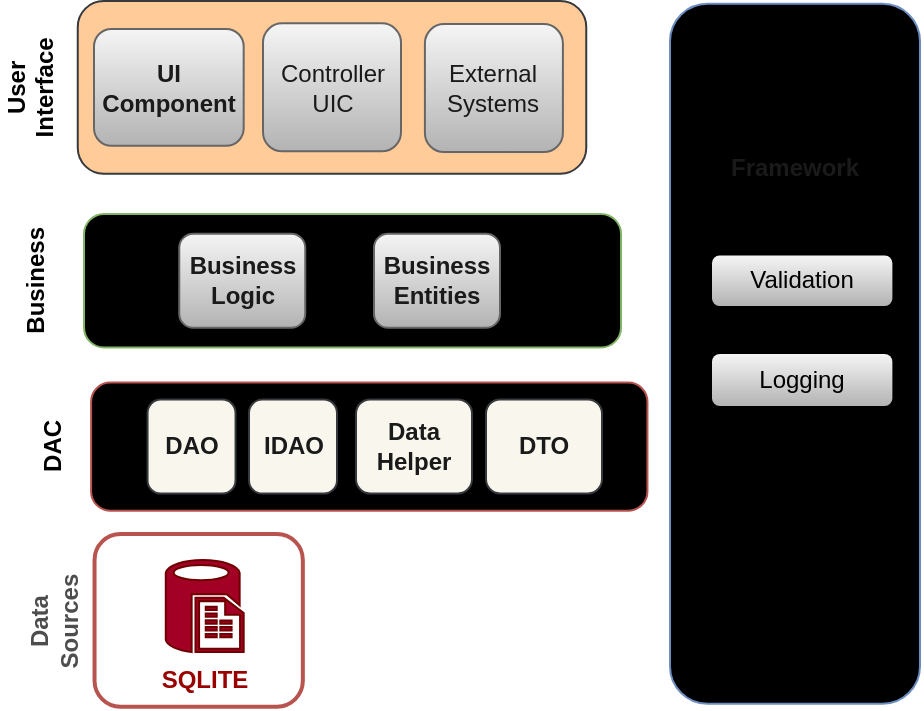 <mxfile>
    <diagram id="WG-ppkhtf5jzlwQEVXio" name="Page-1">
        <mxGraphModel dx="851" dy="553" grid="0" gridSize="10" guides="1" tooltips="1" connect="1" arrows="1" fold="1" page="1" pageScale="1" pageWidth="850" pageHeight="1100" background="light-dark(#FFFFFF,#FFFFFF)" math="0" shadow="0">
            <root>
                <mxCell id="0"/>
                <mxCell id="1" parent="0"/>
                <mxCell id="2" value="&lt;font&gt;&lt;b style=&quot;&quot;&gt;&lt;font style=&quot;color: light-dark(rgb(0, 0, 0), rgb(0, 0, 0));&quot;&gt;DAC&lt;br&gt;&lt;br&gt;&lt;br&gt;&lt;br&gt;&lt;br&gt;&lt;br&gt;&lt;br&gt;&lt;br&gt;&lt;br&gt;&lt;br&gt;&lt;br&gt;&lt;br&gt;&lt;br&gt;&lt;br&gt;&lt;br&gt;&lt;br&gt;&lt;br&gt;&lt;br&gt;&lt;br&gt;&lt;br&gt;&lt;br&gt;&lt;br&gt;&lt;/font&gt;&lt;/b&gt;&lt;br&gt;&lt;/font&gt;" style="rounded=1;whiteSpace=wrap;html=1;fillColor=light-dark(#F8CECC,#99004D);strokeColor=#b85450;rotation=-90;gradientColor=#ea6b66;" vertex="1" parent="1">
                    <mxGeometry x="305.63" y="492.22" width="64.03" height="278.17" as="geometry"/>
                </mxCell>
                <mxCell id="3" value="&lt;font color=&quot;#1a1a1a&quot;&gt;&lt;b&gt;DAO&lt;/b&gt;&lt;br&gt;&lt;/font&gt;" style="rounded=1;whiteSpace=wrap;html=1;fillColor=#f9f7ed;strokeColor=#36393d;" vertex="1" parent="1">
                    <mxGeometry x="226.77" y="607.8" width="44" height="47" as="geometry"/>
                </mxCell>
                <mxCell id="4" value="&lt;font color=&quot;#1a1a1a&quot;&gt;&lt;b&gt;Data Helper&lt;/b&gt;&lt;br&gt;&lt;/font&gt;" style="rounded=1;whiteSpace=wrap;html=1;fillColor=#f9f7ed;strokeColor=#36393d;" vertex="1" parent="1">
                    <mxGeometry x="331" y="607.69" width="58" height="47" as="geometry"/>
                </mxCell>
                <mxCell id="6" value="&lt;font color=&quot;#1a1a1a&quot;&gt;&lt;b&gt;Framework&lt;/b&gt;&lt;br&gt;&lt;br&gt;&lt;br&gt;&lt;br&gt;&lt;br&gt;&lt;br&gt;&lt;br&gt;&lt;br&gt;&lt;br&gt;&lt;br&gt;&lt;br&gt;&lt;br&gt;&lt;br&gt;&lt;br&gt;&lt;/font&gt;" style="rounded=1;whiteSpace=wrap;html=1;fillColor=light-dark(#DAE8FC,#003366);strokeColor=#6c8ebf;gradientColor=#7ea6e0;" vertex="1" parent="1">
                    <mxGeometry x="488" y="409.85" width="125" height="350" as="geometry"/>
                </mxCell>
                <mxCell id="7" value="&lt;span style=&quot;&quot;&gt;&lt;font color=&quot;#000000&quot;&gt;Validation&lt;/font&gt;&lt;/span&gt;" style="rounded=1;whiteSpace=wrap;html=1;fillColor=#f5f5f5;strokeColor=none;gradientColor=#b3b3b3;" vertex="1" parent="1">
                    <mxGeometry x="509.0" y="535.8" width="90.19" height="25.14" as="geometry"/>
                </mxCell>
                <mxCell id="9" value="&lt;span style=&quot;&quot;&gt;&lt;font color=&quot;#000000&quot;&gt;Logging&lt;/font&gt;&lt;/span&gt;" style="rounded=1;whiteSpace=wrap;html=1;fillColor=#f5f5f5;strokeColor=none;gradientColor=#b3b3b3;" vertex="1" parent="1">
                    <mxGeometry x="509.0" y="585" width="90.19" height="25.97" as="geometry"/>
                </mxCell>
                <mxCell id="12" value="&lt;font&gt;&lt;b style=&quot;&quot;&gt;&lt;font style=&quot;color: light-dark(rgb(0, 0, 0), rgb(0, 0, 0));&quot;&gt;Business&lt;br&gt;&lt;br&gt;&lt;br&gt;&lt;br&gt;&lt;br&gt;&lt;br&gt;&lt;br&gt;&lt;br&gt;&lt;br&gt;&lt;br&gt;&lt;br&gt;&lt;br&gt;&lt;br&gt;&lt;br&gt;&lt;br&gt;&lt;br&gt;&lt;br&gt;&lt;br&gt;&lt;br&gt;&lt;br&gt;&lt;br&gt;&lt;br&gt;&lt;/font&gt;&lt;/b&gt;&lt;br&gt;&lt;/font&gt;" style="rounded=1;whiteSpace=wrap;html=1;fillColor=light-dark(#D5E8D4,#006600);strokeColor=#82b366;rotation=-90;gradientColor=#97d077;" vertex="1" parent="1">
                    <mxGeometry x="295.88" y="414.12" width="66.78" height="268.51" as="geometry"/>
                </mxCell>
                <mxCell id="13" value="&lt;span style=&quot;color: rgb(26, 26, 26);&quot;&gt;&lt;b&gt;Business Logic&lt;/b&gt;&lt;/span&gt;" style="rounded=1;whiteSpace=wrap;html=1;fillColor=#f5f5f5;strokeColor=#666666;gradientColor=#b3b3b3;" vertex="1" parent="1">
                    <mxGeometry x="242.63" y="524.87" width="63" height="47" as="geometry"/>
                </mxCell>
                <mxCell id="14" value="&lt;font color=&quot;#1a1a1a&quot;&gt;&lt;b&gt;Business Entities&lt;/b&gt;&lt;/font&gt;" style="rounded=1;whiteSpace=wrap;html=1;fillColor=#f5f5f5;strokeColor=#666666;gradientColor=#b3b3b3;" vertex="1" parent="1">
                    <mxGeometry x="340" y="524.87" width="63" height="47" as="geometry"/>
                </mxCell>
                <mxCell id="18" value="&lt;b style=&quot;&quot;&gt;&lt;font style=&quot;color: light-dark(rgb(77, 77, 77), rgb(0, 0, 0));&quot;&gt;Data&lt;br&gt;Sources&lt;br&gt;&lt;br&gt;&lt;br&gt;&lt;br&gt;&lt;br&gt;&lt;br&gt;&lt;br&gt;&lt;br&gt;&lt;br&gt;&lt;br&gt;&lt;/font&gt;&lt;br&gt;&lt;/b&gt;" style="rounded=1;whiteSpace=wrap;html=1;fillColor=none;strokeColor=#b85450;rotation=-90;gradientColor=#ea6b66;strokeWidth=2;" vertex="1" parent="1">
                    <mxGeometry x="209.16" y="666.12" width="86.37" height="104.15" as="geometry"/>
                </mxCell>
                <mxCell id="37" value="" style="edgeStyle=none;html=1;" edge="1" parent="1" source="20" target="22">
                    <mxGeometry relative="1" as="geometry"/>
                </mxCell>
                <mxCell id="20" value="&lt;font&gt;&lt;b style=&quot;&quot;&gt;&lt;font style=&quot;color: light-dark(rgb(0, 0, 0), rgb(0, 0, 0));&quot;&gt;User&lt;br&gt;Interface&lt;br&gt;&lt;br&gt;&lt;br&gt;&lt;br&gt;&lt;br&gt;&lt;br&gt;&lt;br&gt;&lt;br&gt;&lt;br&gt;&lt;br&gt;&lt;br&gt;&lt;br&gt;&lt;br&gt;&lt;br&gt;&lt;br&gt;&lt;br&gt;&lt;br&gt;&lt;br&gt;&lt;br&gt;&lt;br&gt;&lt;br&gt;&lt;/font&gt;&lt;/b&gt;&lt;br&gt;&lt;/font&gt;" style="rounded=1;whiteSpace=wrap;html=1;fillColor=light-dark(#FFCC99,#994C00);strokeColor=#36393d;rotation=-90;" vertex="1" parent="1">
                    <mxGeometry x="275.82" y="324.56" width="86.37" height="254.25" as="geometry"/>
                </mxCell>
                <mxCell id="22" value="&lt;span style=&quot;color: rgb(26, 26, 26);&quot;&gt;&lt;b&gt;UI Component&lt;/b&gt;&lt;/span&gt;" style="rounded=1;whiteSpace=wrap;html=1;fillColor=#f5f5f5;strokeColor=#666666;gradientColor=#b3b3b3;" vertex="1" parent="1">
                    <mxGeometry x="200" y="422.45" width="74.84" height="58.47" as="geometry"/>
                </mxCell>
                <mxCell id="23" value="&lt;span style=&quot;color: rgb(26, 26, 26);&quot;&gt;Controller&lt;br&gt;UIC&lt;br&gt;&lt;/span&gt;" style="rounded=1;whiteSpace=wrap;html=1;fillColor=#f5f5f5;strokeColor=#666666;gradientColor=#b3b3b3;" vertex="1" parent="1">
                    <mxGeometry x="284.5" y="419.68" width="69" height="64" as="geometry"/>
                </mxCell>
                <mxCell id="24" value="&lt;span style=&quot;color: rgb(26, 26, 26);&quot;&gt;External&lt;br&gt;Systems&lt;br&gt;&lt;/span&gt;" style="rounded=1;whiteSpace=wrap;html=1;fillColor=#f5f5f5;strokeColor=#666666;gradientColor=#b3b3b3;" vertex="1" parent="1">
                    <mxGeometry x="365.45" y="420.05" width="69" height="64" as="geometry"/>
                </mxCell>
                <mxCell id="25" value="&lt;b&gt;&lt;font color=&quot;#990000&quot;&gt;SQLITE&lt;/font&gt;&lt;/b&gt;" style="verticalLabelPosition=bottom;html=1;verticalAlign=top;align=center;strokeColor=#6F0000;fillColor=#a20025;shape=mxgraph.azure.sql_reporting;fontColor=#ffffff;" vertex="1" parent="1">
                    <mxGeometry x="235.89" y="688.03" width="38.95" height="46" as="geometry"/>
                </mxCell>
                <mxCell id="28" value="&lt;font color=&quot;#1a1a1a&quot;&gt;&lt;b&gt;DTO&lt;/b&gt;&lt;br&gt;&lt;/font&gt;" style="rounded=1;whiteSpace=wrap;html=1;fillColor=#f9f7ed;strokeColor=#36393d;" vertex="1" parent="1">
                    <mxGeometry x="396" y="607.69" width="58" height="47" as="geometry"/>
                </mxCell>
                <mxCell id="29" value="&lt;font color=&quot;#1a1a1a&quot;&gt;&lt;b&gt;IDAO&lt;/b&gt;&lt;br&gt;&lt;/font&gt;" style="rounded=1;whiteSpace=wrap;html=1;fillColor=#f9f7ed;strokeColor=#36393d;" vertex="1" parent="1">
                    <mxGeometry x="277.5" y="607.81" width="44" height="47" as="geometry"/>
                </mxCell>
            </root>
        </mxGraphModel>
    </diagram>
</mxfile>
